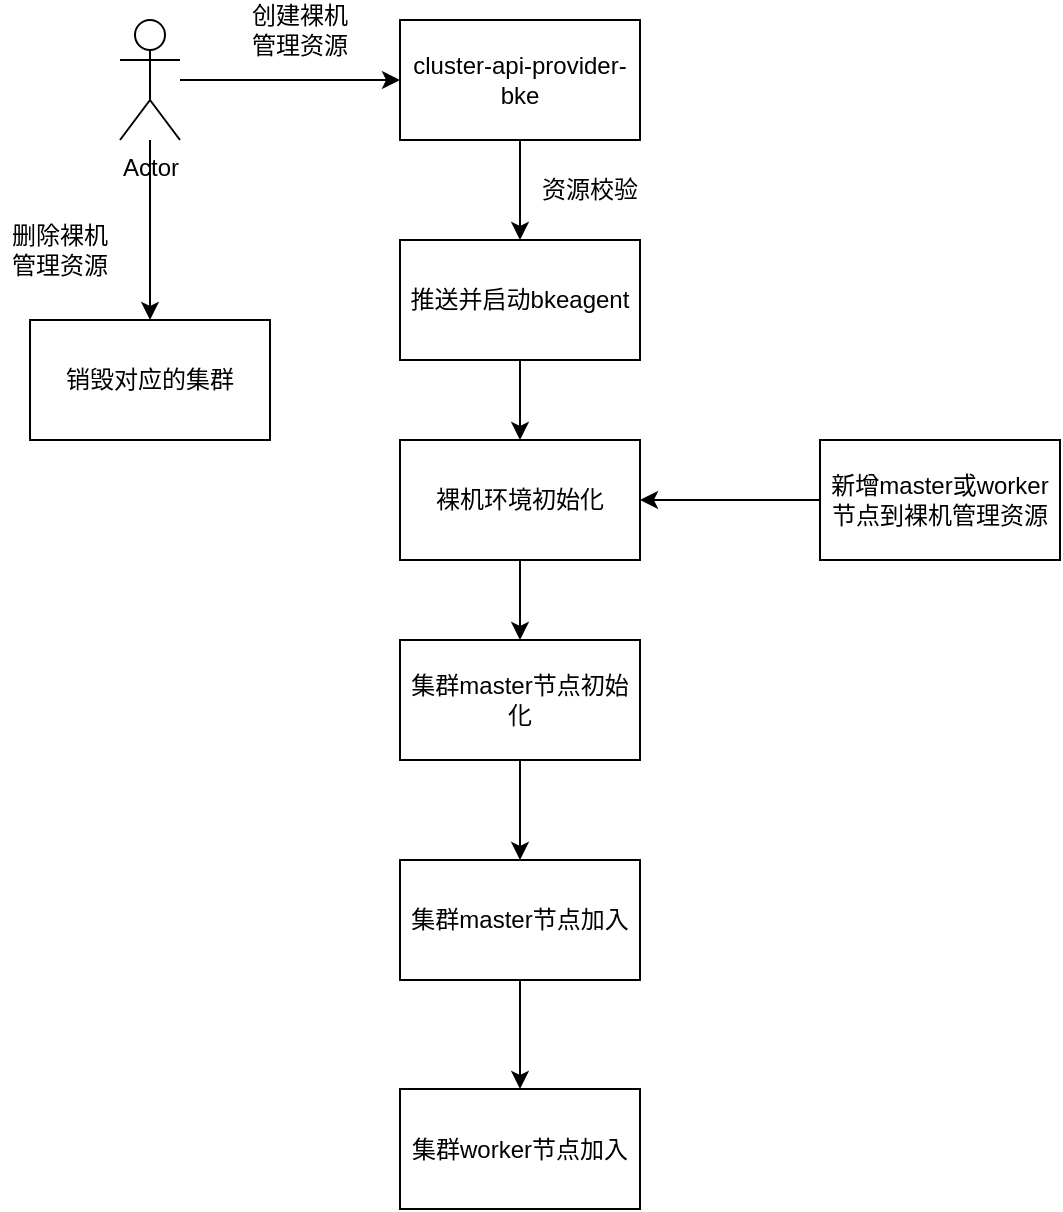 <mxfile version="21.1.4" type="github">
  <diagram id="C5RBs43oDa-KdzZeNtuy" name="Page-1">
    <mxGraphModel dx="1434" dy="756" grid="1" gridSize="10" guides="1" tooltips="1" connect="1" arrows="1" fold="1" page="1" pageScale="1" pageWidth="827" pageHeight="1169" math="0" shadow="0">
      <root>
        <mxCell id="WIyWlLk6GJQsqaUBKTNV-0" />
        <mxCell id="WIyWlLk6GJQsqaUBKTNV-1" parent="WIyWlLk6GJQsqaUBKTNV-0" />
        <mxCell id="cP1UO_zdowh7QH_uPdua-3" value="" style="edgeStyle=orthogonalEdgeStyle;rounded=0;orthogonalLoop=1;jettySize=auto;html=1;" edge="1" parent="WIyWlLk6GJQsqaUBKTNV-1" source="cP1UO_zdowh7QH_uPdua-1">
          <mxGeometry relative="1" as="geometry">
            <mxPoint x="340" y="70" as="targetPoint" />
          </mxGeometry>
        </mxCell>
        <mxCell id="cP1UO_zdowh7QH_uPdua-31" value="" style="edgeStyle=orthogonalEdgeStyle;rounded=0;orthogonalLoop=1;jettySize=auto;html=1;fontFamily=Helvetica;fontSize=12;fontColor=default;" edge="1" parent="WIyWlLk6GJQsqaUBKTNV-1" source="cP1UO_zdowh7QH_uPdua-1" target="cP1UO_zdowh7QH_uPdua-30">
          <mxGeometry relative="1" as="geometry" />
        </mxCell>
        <mxCell id="cP1UO_zdowh7QH_uPdua-1" value="Actor" style="shape=umlActor;verticalLabelPosition=bottom;verticalAlign=top;html=1;outlineConnect=0;" vertex="1" parent="WIyWlLk6GJQsqaUBKTNV-1">
          <mxGeometry x="200" y="40" width="30" height="60" as="geometry" />
        </mxCell>
        <mxCell id="cP1UO_zdowh7QH_uPdua-9" value="" style="edgeStyle=orthogonalEdgeStyle;rounded=0;orthogonalLoop=1;jettySize=auto;html=1;" edge="1" parent="WIyWlLk6GJQsqaUBKTNV-1" source="cP1UO_zdowh7QH_uPdua-6" target="cP1UO_zdowh7QH_uPdua-8">
          <mxGeometry relative="1" as="geometry" />
        </mxCell>
        <mxCell id="cP1UO_zdowh7QH_uPdua-6" value="cluster-api-provider-bke" style="whiteSpace=wrap;html=1;rounded=0;" vertex="1" parent="WIyWlLk6GJQsqaUBKTNV-1">
          <mxGeometry x="340" y="40" width="120" height="60" as="geometry" />
        </mxCell>
        <mxCell id="cP1UO_zdowh7QH_uPdua-12" value="" style="edgeStyle=orthogonalEdgeStyle;rounded=0;orthogonalLoop=1;jettySize=auto;html=1;fontFamily=Helvetica;fontSize=12;fontColor=default;" edge="1" parent="WIyWlLk6GJQsqaUBKTNV-1" source="cP1UO_zdowh7QH_uPdua-8" target="cP1UO_zdowh7QH_uPdua-11">
          <mxGeometry relative="1" as="geometry" />
        </mxCell>
        <mxCell id="cP1UO_zdowh7QH_uPdua-8" value="推送并启动bkeagent" style="whiteSpace=wrap;html=1;rounded=0;" vertex="1" parent="WIyWlLk6GJQsqaUBKTNV-1">
          <mxGeometry x="340" y="150" width="120" height="60" as="geometry" />
        </mxCell>
        <mxCell id="cP1UO_zdowh7QH_uPdua-10" value="资源校验&lt;br&gt;" style="text;strokeColor=none;align=center;fillColor=none;html=1;verticalAlign=middle;whiteSpace=wrap;rounded=0;" vertex="1" parent="WIyWlLk6GJQsqaUBKTNV-1">
          <mxGeometry x="400" y="110" width="70" height="30" as="geometry" />
        </mxCell>
        <mxCell id="cP1UO_zdowh7QH_uPdua-15" value="" style="edgeStyle=orthogonalEdgeStyle;rounded=0;orthogonalLoop=1;jettySize=auto;html=1;fontFamily=Helvetica;fontSize=12;fontColor=default;" edge="1" parent="WIyWlLk6GJQsqaUBKTNV-1" source="cP1UO_zdowh7QH_uPdua-11" target="cP1UO_zdowh7QH_uPdua-14">
          <mxGeometry relative="1" as="geometry" />
        </mxCell>
        <mxCell id="cP1UO_zdowh7QH_uPdua-11" value="裸机环境初始化" style="whiteSpace=wrap;html=1;rounded=0;" vertex="1" parent="WIyWlLk6GJQsqaUBKTNV-1">
          <mxGeometry x="340" y="250" width="120" height="60" as="geometry" />
        </mxCell>
        <mxCell id="cP1UO_zdowh7QH_uPdua-13" value="创建裸机管理资源" style="text;strokeColor=none;align=center;fillColor=none;html=1;verticalAlign=middle;whiteSpace=wrap;rounded=0;fontSize=12;fontFamily=Helvetica;fontColor=default;" vertex="1" parent="WIyWlLk6GJQsqaUBKTNV-1">
          <mxGeometry x="260" y="30" width="60" height="30" as="geometry" />
        </mxCell>
        <mxCell id="cP1UO_zdowh7QH_uPdua-22" value="" style="edgeStyle=orthogonalEdgeStyle;rounded=0;orthogonalLoop=1;jettySize=auto;html=1;fontFamily=Helvetica;fontSize=12;fontColor=default;" edge="1" parent="WIyWlLk6GJQsqaUBKTNV-1" source="cP1UO_zdowh7QH_uPdua-14" target="cP1UO_zdowh7QH_uPdua-18">
          <mxGeometry relative="1" as="geometry" />
        </mxCell>
        <mxCell id="cP1UO_zdowh7QH_uPdua-14" value="集群master节点初始化" style="whiteSpace=wrap;html=1;rounded=0;" vertex="1" parent="WIyWlLk6GJQsqaUBKTNV-1">
          <mxGeometry x="340" y="350" width="120" height="60" as="geometry" />
        </mxCell>
        <mxCell id="cP1UO_zdowh7QH_uPdua-24" value="" style="edgeStyle=orthogonalEdgeStyle;rounded=0;orthogonalLoop=1;jettySize=auto;html=1;fontFamily=Helvetica;fontSize=12;fontColor=default;" edge="1" parent="WIyWlLk6GJQsqaUBKTNV-1" source="cP1UO_zdowh7QH_uPdua-18" target="cP1UO_zdowh7QH_uPdua-23">
          <mxGeometry relative="1" as="geometry" />
        </mxCell>
        <mxCell id="cP1UO_zdowh7QH_uPdua-18" value="集群master节点加入" style="whiteSpace=wrap;html=1;rounded=0;" vertex="1" parent="WIyWlLk6GJQsqaUBKTNV-1">
          <mxGeometry x="340" y="460" width="120" height="60" as="geometry" />
        </mxCell>
        <mxCell id="cP1UO_zdowh7QH_uPdua-23" value="集群worker节点加入" style="whiteSpace=wrap;html=1;rounded=0;" vertex="1" parent="WIyWlLk6GJQsqaUBKTNV-1">
          <mxGeometry x="340" y="574.5" width="120" height="60" as="geometry" />
        </mxCell>
        <mxCell id="cP1UO_zdowh7QH_uPdua-29" value="" style="edgeStyle=orthogonalEdgeStyle;rounded=0;orthogonalLoop=1;jettySize=auto;html=1;fontFamily=Helvetica;fontSize=12;fontColor=default;" edge="1" parent="WIyWlLk6GJQsqaUBKTNV-1" source="cP1UO_zdowh7QH_uPdua-25" target="cP1UO_zdowh7QH_uPdua-11">
          <mxGeometry relative="1" as="geometry" />
        </mxCell>
        <mxCell id="cP1UO_zdowh7QH_uPdua-25" value="新增master或worker节点到裸机管理资源" style="rounded=0;whiteSpace=wrap;html=1;strokeColor=default;fontFamily=Helvetica;fontSize=12;fontColor=default;fillColor=default;" vertex="1" parent="WIyWlLk6GJQsqaUBKTNV-1">
          <mxGeometry x="550" y="250" width="120" height="60" as="geometry" />
        </mxCell>
        <mxCell id="cP1UO_zdowh7QH_uPdua-30" value="销毁对应的集群" style="rounded=0;whiteSpace=wrap;html=1;strokeColor=default;fontFamily=Helvetica;fontSize=12;fontColor=default;fillColor=default;" vertex="1" parent="WIyWlLk6GJQsqaUBKTNV-1">
          <mxGeometry x="155" y="190" width="120" height="60" as="geometry" />
        </mxCell>
        <mxCell id="cP1UO_zdowh7QH_uPdua-32" value="删除裸机管理资源" style="text;strokeColor=none;align=center;fillColor=none;html=1;verticalAlign=middle;whiteSpace=wrap;rounded=0;fontSize=12;fontFamily=Helvetica;fontColor=default;" vertex="1" parent="WIyWlLk6GJQsqaUBKTNV-1">
          <mxGeometry x="140" y="140" width="60" height="30" as="geometry" />
        </mxCell>
      </root>
    </mxGraphModel>
  </diagram>
</mxfile>
